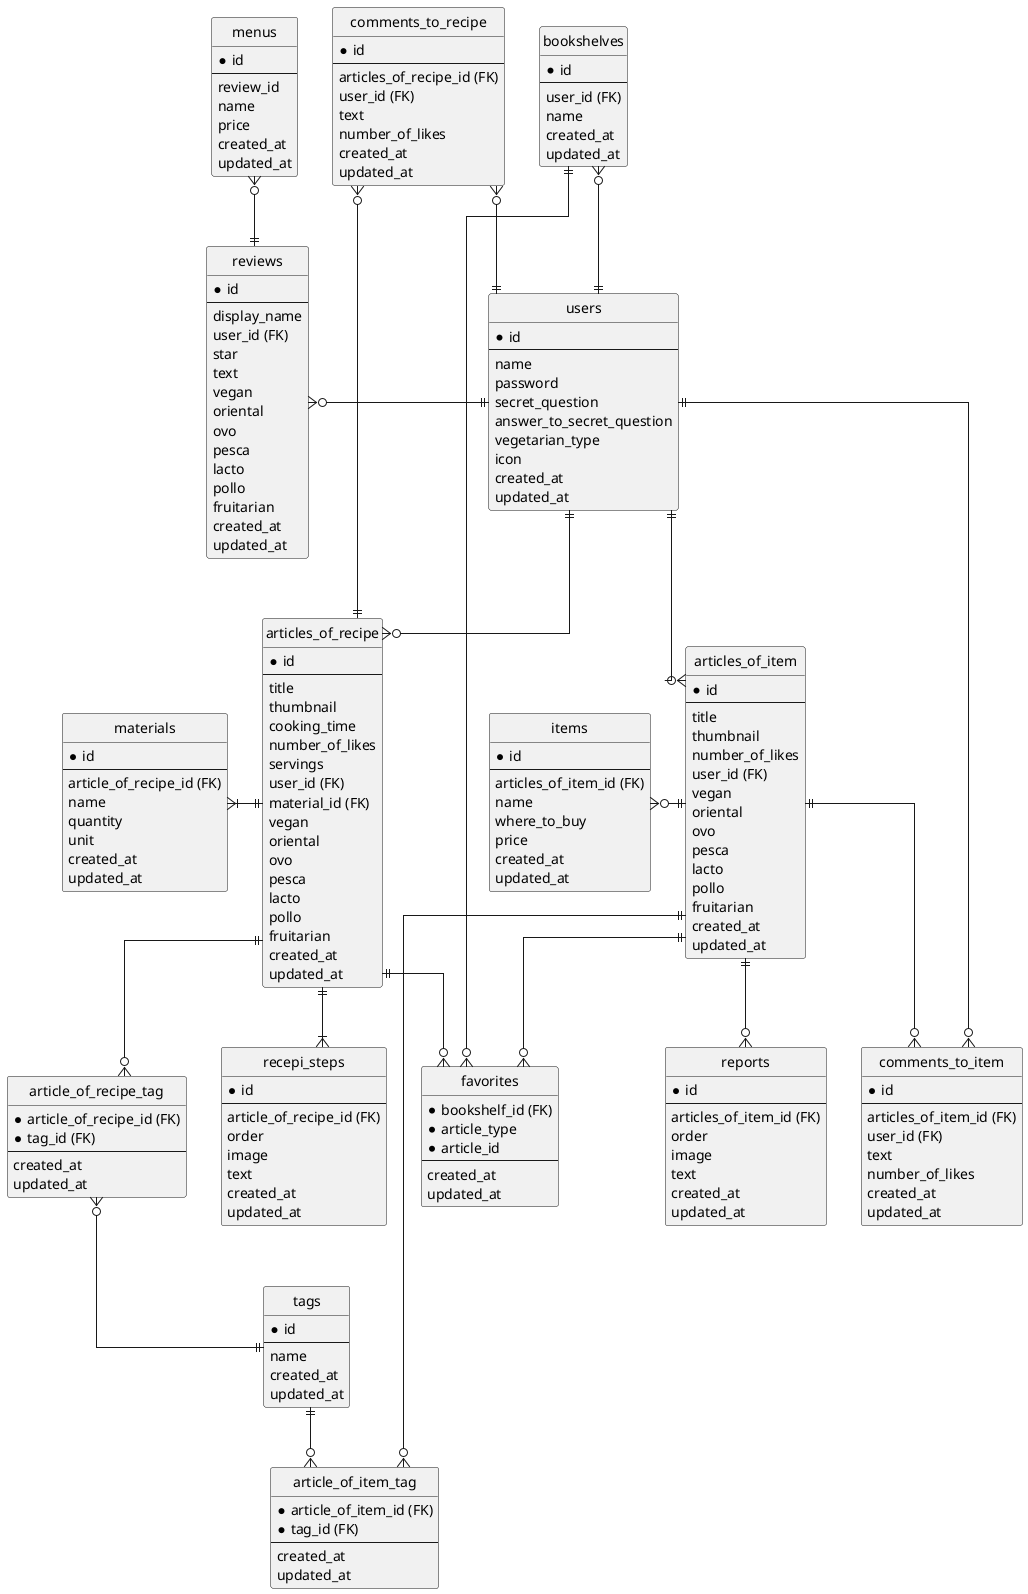 @startuml VegEvery
' hide the spot
hide circle

' avoid problems with angled crows feet
skinparam linetype ortho


entity "users" as users {
  *id
  --
  name
  password
  secret_question
  answer_to_secret_question
  vegetarian_type
  icon
  created_at
  updated_at
}

' entity "user_common_settings" as user_common_settings {
'   *id
'   --
'   user_id
'   vegetarian_type
'   icon
'   created_at
'   updated_at
' }

entity "articles_of_recipe" as articles_of_recipe {
  *id
  --
  title
  thumbnail
  cooking_time
  number_of_likes
  servings
  user_id (FK)
  material_id (FK)
  vegan
  oriental
  ovo
  pesca
  lacto
  pollo
  fruitarian
  created_at
  updated_at
}

entity "recepi_steps" as recepi_steps {
  *id
  --
  article_of_recipe_id (FK)
  order
  image
  text
  created_at
  updated_at
}

entity "materials" as materials {
  *id
  --
  article_of_recipe_id (FK)
  name
  quantity
  unit
  created_at
  updated_at
}

entity "articles_of_item" as articles_of_item {
  *id
  --
  title
  thumbnail
  number_of_likes
  user_id (FK)
  vegan
  oriental
  ovo
  pesca
  lacto
  pollo
  fruitarian
  created_at
  updated_at
}

entity "items" as items {
  *id
  --
  articles_of_item_id (FK)
  name
  where_to_buy
  price
  created_at
  updated_at
}

entity "reports" as reports {
  *id
  --
  articles_of_item_id (FK)
  order
  image
  text
  created_at
  updated_at
}

entity "comments_to_recipe" as comments_to_recipe {
  *id
  --
  articles_of_recipe_id (FK)
  user_id (FK)
  text
  number_of_likes
  created_at
  updated_at
}

entity "comments_to_item" as comments_to_item {
  *id
  --
  articles_of_item_id (FK)
  user_id (FK)
  text
  number_of_likes
  created_at
  updated_at
}

entity "tags" as tags {
  *id
  --
  name
  created_at
  updated_at
}

entity "article_of_recipe_tag" as article_of_recipe_tag {
  *article_of_recipe_id (FK)
  *tag_id (FK)
  --
  created_at
  updated_at
}

entity "article_of_item_tag" as article_of_item_tag {
  *article_of_item_id (FK)
  *tag_id (FK)
  --
  created_at
  updated_at
}

entity "reviews" as reviews {
  *id
  --
  display_name
  user_id (FK)
  star
  text
  vegan
  oriental
  ovo
  pesca
  lacto
  pollo
  fruitarian
  created_at
  updated_at
}

entity "menus" as menus {
  *id
  --
  review_id
  name
  price
  created_at
  updated_at
}

entity "bookshelves" as bookshelves {
  *id
  --
  user_id (FK)
  name
  created_at
  updated_at
}

entity "favorites" as favorites {
  *bookshelf_id (FK)
  *article_type
  *article_id
  --
  created_at
  updated_at
}

users ||--o{ articles_of_recipe
articles_of_recipe ||--|{ recepi_steps
articles_of_recipe ||-l-|{ materials
articles_of_recipe ||-d-o{ article_of_recipe_tag
tags ||-u-o{ article_of_recipe_tag
articles_of_recipe ||-u-o{ comments_to_recipe
users ||-u-o{ comments_to_recipe
users ||-d-o{articles_of_item
articles_of_item ||--o{ article_of_item_tag
tags ||--o{ article_of_item_tag
articles_of_item ||--o{ comments_to_item
articles_of_item ||-l-o{ items
articles_of_item ||-d-o{ reports
users ||-r-o{ comments_to_item
users ||-u-o{bookshelves
bookshelves ||-r-o{favorites
articles_of_recipe ||--o{favorites
articles_of_item ||--o{favorites
users ||-l-o{reviews
menus }o--|| reviews
@enduml
